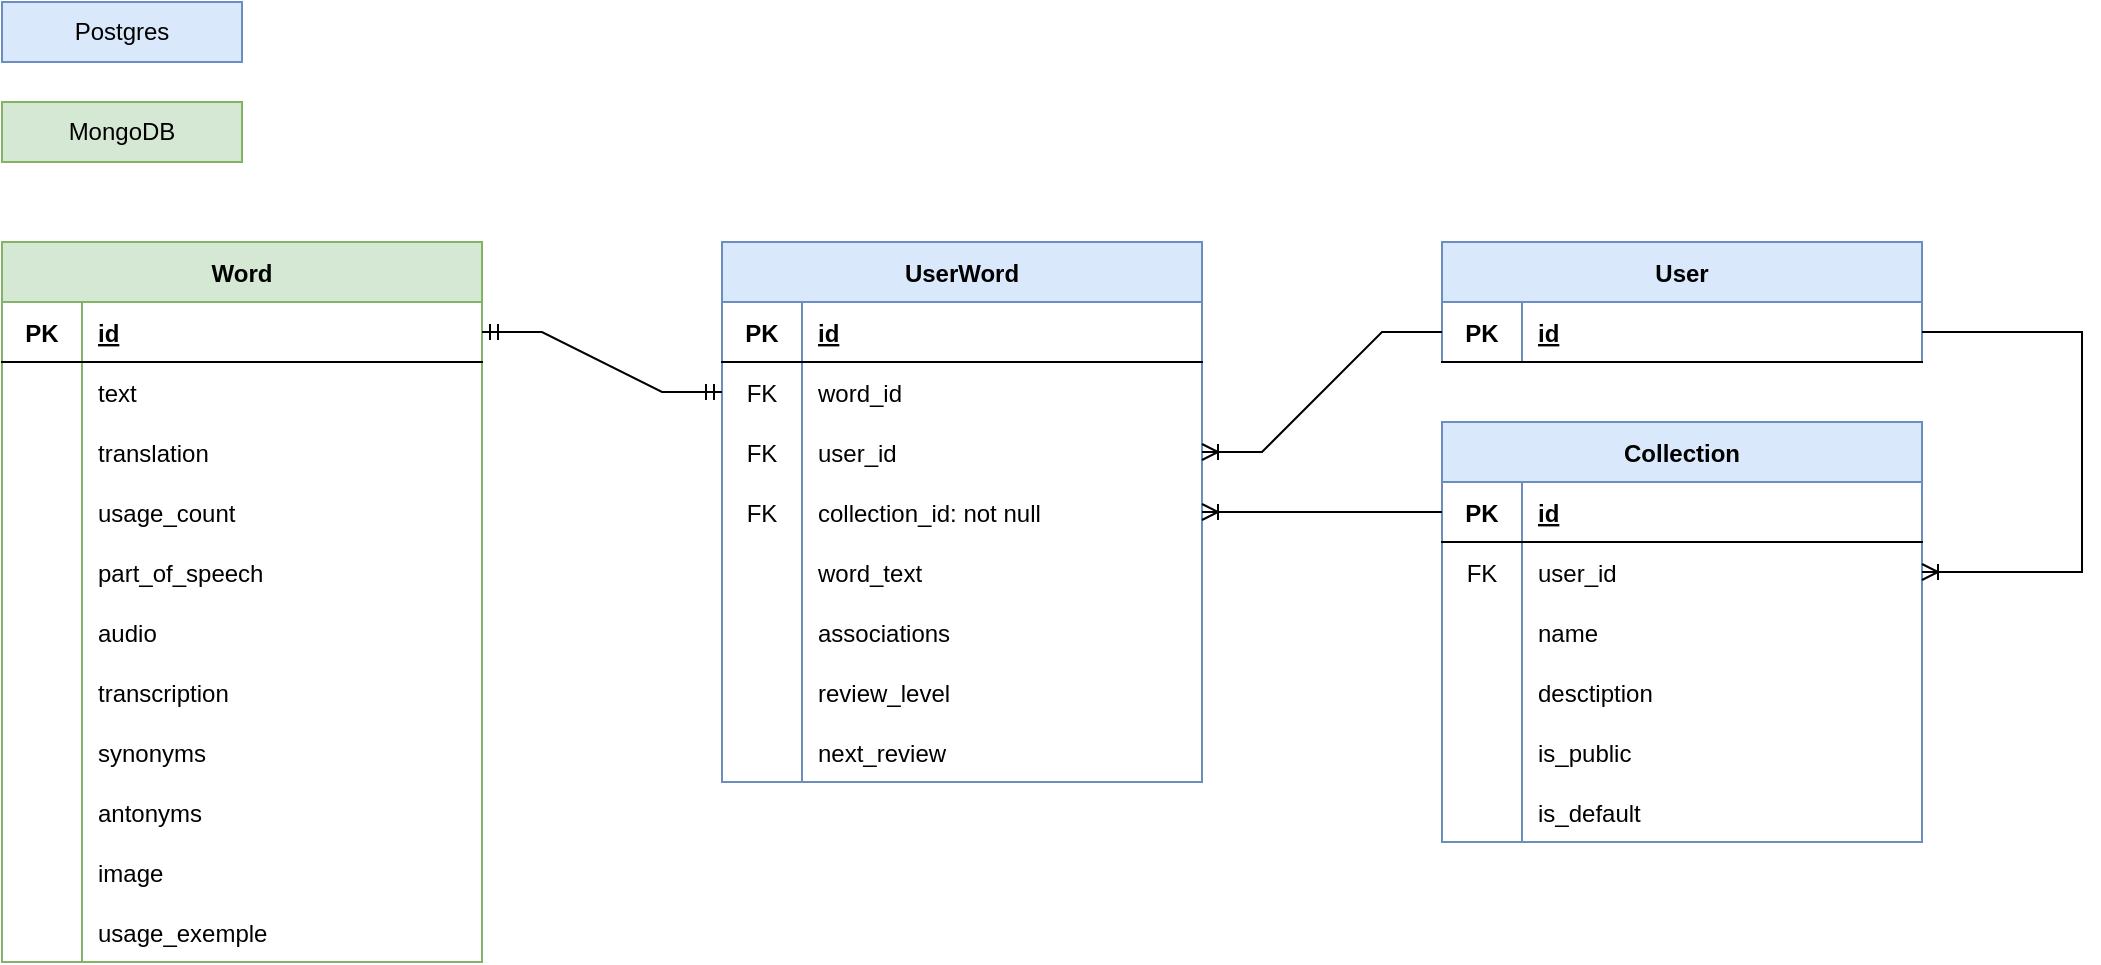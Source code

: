 <mxfile version="27.0.5">
  <diagram id="R2lEEEUBdFMjLlhIrx00" name="Page-1">
    <mxGraphModel dx="1375" dy="618" grid="1" gridSize="10" guides="1" tooltips="1" connect="1" arrows="1" fold="1" page="1" pageScale="1" pageWidth="850" pageHeight="1100" math="0" shadow="0" extFonts="Permanent Marker^https://fonts.googleapis.com/css?family=Permanent+Marker">
      <root>
        <mxCell id="0" />
        <mxCell id="1" parent="0" />
        <mxCell id="C-vyLk0tnHw3VtMMgP7b-23" value="Word" style="shape=table;startSize=30;container=1;collapsible=1;childLayout=tableLayout;fixedRows=1;rowLines=0;fontStyle=1;align=center;resizeLast=1;fillColor=#d5e8d4;strokeColor=#82b366;" parent="1" vertex="1">
          <mxGeometry x="320" y="240" width="240" height="360" as="geometry">
            <mxRectangle x="120" y="120" width="100" height="30" as="alternateBounds" />
          </mxGeometry>
        </mxCell>
        <mxCell id="C-vyLk0tnHw3VtMMgP7b-24" value="" style="shape=partialRectangle;collapsible=0;dropTarget=0;pointerEvents=0;fillColor=none;points=[[0,0.5],[1,0.5]];portConstraint=eastwest;top=0;left=0;right=0;bottom=1;" parent="C-vyLk0tnHw3VtMMgP7b-23" vertex="1">
          <mxGeometry y="30" width="240" height="30" as="geometry" />
        </mxCell>
        <mxCell id="C-vyLk0tnHw3VtMMgP7b-25" value="PK" style="shape=partialRectangle;overflow=hidden;connectable=0;fillColor=none;top=0;left=0;bottom=0;right=0;fontStyle=1;" parent="C-vyLk0tnHw3VtMMgP7b-24" vertex="1">
          <mxGeometry width="40" height="30" as="geometry">
            <mxRectangle width="40" height="30" as="alternateBounds" />
          </mxGeometry>
        </mxCell>
        <mxCell id="C-vyLk0tnHw3VtMMgP7b-26" value="id" style="shape=partialRectangle;overflow=hidden;connectable=0;fillColor=none;top=0;left=0;bottom=0;right=0;align=left;spacingLeft=6;fontStyle=5;" parent="C-vyLk0tnHw3VtMMgP7b-24" vertex="1">
          <mxGeometry x="40" width="200" height="30" as="geometry">
            <mxRectangle width="200" height="30" as="alternateBounds" />
          </mxGeometry>
        </mxCell>
        <mxCell id="C-vyLk0tnHw3VtMMgP7b-27" value="" style="shape=partialRectangle;collapsible=0;dropTarget=0;pointerEvents=0;fillColor=none;points=[[0,0.5],[1,0.5]];portConstraint=eastwest;top=0;left=0;right=0;bottom=0;" parent="C-vyLk0tnHw3VtMMgP7b-23" vertex="1">
          <mxGeometry y="60" width="240" height="30" as="geometry" />
        </mxCell>
        <mxCell id="C-vyLk0tnHw3VtMMgP7b-28" value="" style="shape=partialRectangle;overflow=hidden;connectable=0;fillColor=none;top=0;left=0;bottom=0;right=0;" parent="C-vyLk0tnHw3VtMMgP7b-27" vertex="1">
          <mxGeometry width="40" height="30" as="geometry">
            <mxRectangle width="40" height="30" as="alternateBounds" />
          </mxGeometry>
        </mxCell>
        <mxCell id="C-vyLk0tnHw3VtMMgP7b-29" value="text" style="shape=partialRectangle;overflow=hidden;connectable=0;fillColor=none;top=0;left=0;bottom=0;right=0;align=left;spacingLeft=6;" parent="C-vyLk0tnHw3VtMMgP7b-27" vertex="1">
          <mxGeometry x="40" width="200" height="30" as="geometry">
            <mxRectangle width="200" height="30" as="alternateBounds" />
          </mxGeometry>
        </mxCell>
        <mxCell id="F-sReFvH-4bTbb94XyUP-4" value="" style="shape=partialRectangle;collapsible=0;dropTarget=0;pointerEvents=0;fillColor=none;points=[[0,0.5],[1,0.5]];portConstraint=eastwest;top=0;left=0;right=0;bottom=0;" parent="C-vyLk0tnHw3VtMMgP7b-23" vertex="1">
          <mxGeometry y="90" width="240" height="30" as="geometry" />
        </mxCell>
        <mxCell id="F-sReFvH-4bTbb94XyUP-5" value="" style="shape=partialRectangle;overflow=hidden;connectable=0;fillColor=none;top=0;left=0;bottom=0;right=0;" parent="F-sReFvH-4bTbb94XyUP-4" vertex="1">
          <mxGeometry width="40" height="30" as="geometry">
            <mxRectangle width="40" height="30" as="alternateBounds" />
          </mxGeometry>
        </mxCell>
        <mxCell id="F-sReFvH-4bTbb94XyUP-6" value="translation" style="shape=partialRectangle;overflow=hidden;connectable=0;fillColor=none;top=0;left=0;bottom=0;right=0;align=left;spacingLeft=6;" parent="F-sReFvH-4bTbb94XyUP-4" vertex="1">
          <mxGeometry x="40" width="200" height="30" as="geometry">
            <mxRectangle width="200" height="30" as="alternateBounds" />
          </mxGeometry>
        </mxCell>
        <mxCell id="ywb25JipgvPAhc3oe862-24" style="shape=partialRectangle;collapsible=0;dropTarget=0;pointerEvents=0;fillColor=none;points=[[0,0.5],[1,0.5]];portConstraint=eastwest;top=0;left=0;right=0;bottom=0;" parent="C-vyLk0tnHw3VtMMgP7b-23" vertex="1">
          <mxGeometry y="120" width="240" height="30" as="geometry" />
        </mxCell>
        <mxCell id="ywb25JipgvPAhc3oe862-25" style="shape=partialRectangle;overflow=hidden;connectable=0;fillColor=none;top=0;left=0;bottom=0;right=0;" parent="ywb25JipgvPAhc3oe862-24" vertex="1">
          <mxGeometry width="40" height="30" as="geometry">
            <mxRectangle width="40" height="30" as="alternateBounds" />
          </mxGeometry>
        </mxCell>
        <mxCell id="ywb25JipgvPAhc3oe862-26" value="usage_count" style="shape=partialRectangle;overflow=hidden;connectable=0;fillColor=none;top=0;left=0;bottom=0;right=0;align=left;spacingLeft=6;" parent="ywb25JipgvPAhc3oe862-24" vertex="1">
          <mxGeometry x="40" width="200" height="30" as="geometry">
            <mxRectangle width="200" height="30" as="alternateBounds" />
          </mxGeometry>
        </mxCell>
        <mxCell id="rDy19cfPk4_bz0ccWUAK-1337" style="shape=partialRectangle;collapsible=0;dropTarget=0;pointerEvents=0;fillColor=none;points=[[0,0.5],[1,0.5]];portConstraint=eastwest;top=0;left=0;right=0;bottom=0;" parent="C-vyLk0tnHw3VtMMgP7b-23" vertex="1">
          <mxGeometry y="150" width="240" height="30" as="geometry" />
        </mxCell>
        <mxCell id="rDy19cfPk4_bz0ccWUAK-1338" style="shape=partialRectangle;overflow=hidden;connectable=0;fillColor=none;top=0;left=0;bottom=0;right=0;" parent="rDy19cfPk4_bz0ccWUAK-1337" vertex="1">
          <mxGeometry width="40" height="30" as="geometry">
            <mxRectangle width="40" height="30" as="alternateBounds" />
          </mxGeometry>
        </mxCell>
        <mxCell id="rDy19cfPk4_bz0ccWUAK-1339" value="part_of_speech" style="shape=partialRectangle;overflow=hidden;connectable=0;fillColor=none;top=0;left=0;bottom=0;right=0;align=left;spacingLeft=6;" parent="rDy19cfPk4_bz0ccWUAK-1337" vertex="1">
          <mxGeometry x="40" width="200" height="30" as="geometry">
            <mxRectangle width="200" height="30" as="alternateBounds" />
          </mxGeometry>
        </mxCell>
        <mxCell id="F-sReFvH-4bTbb94XyUP-7" value="" style="shape=partialRectangle;collapsible=0;dropTarget=0;pointerEvents=0;fillColor=none;points=[[0,0.5],[1,0.5]];portConstraint=eastwest;top=0;left=0;right=0;bottom=0;" parent="C-vyLk0tnHw3VtMMgP7b-23" vertex="1">
          <mxGeometry y="180" width="240" height="30" as="geometry" />
        </mxCell>
        <mxCell id="F-sReFvH-4bTbb94XyUP-8" value="" style="shape=partialRectangle;overflow=hidden;connectable=0;fillColor=none;top=0;left=0;bottom=0;right=0;" parent="F-sReFvH-4bTbb94XyUP-7" vertex="1">
          <mxGeometry width="40" height="30" as="geometry">
            <mxRectangle width="40" height="30" as="alternateBounds" />
          </mxGeometry>
        </mxCell>
        <mxCell id="F-sReFvH-4bTbb94XyUP-9" value="audio" style="shape=partialRectangle;overflow=hidden;connectable=0;fillColor=none;top=0;left=0;bottom=0;right=0;align=left;spacingLeft=6;" parent="F-sReFvH-4bTbb94XyUP-7" vertex="1">
          <mxGeometry x="40" width="200" height="30" as="geometry">
            <mxRectangle width="200" height="30" as="alternateBounds" />
          </mxGeometry>
        </mxCell>
        <mxCell id="F-sReFvH-4bTbb94XyUP-1" value="" style="shape=partialRectangle;collapsible=0;dropTarget=0;pointerEvents=0;fillColor=none;points=[[0,0.5],[1,0.5]];portConstraint=eastwest;top=0;left=0;right=0;bottom=0;" parent="C-vyLk0tnHw3VtMMgP7b-23" vertex="1">
          <mxGeometry y="210" width="240" height="30" as="geometry" />
        </mxCell>
        <mxCell id="F-sReFvH-4bTbb94XyUP-2" value="" style="shape=partialRectangle;overflow=hidden;connectable=0;fillColor=none;top=0;left=0;bottom=0;right=0;" parent="F-sReFvH-4bTbb94XyUP-1" vertex="1">
          <mxGeometry width="40" height="30" as="geometry">
            <mxRectangle width="40" height="30" as="alternateBounds" />
          </mxGeometry>
        </mxCell>
        <mxCell id="F-sReFvH-4bTbb94XyUP-3" value="transcription" style="shape=partialRectangle;overflow=hidden;connectable=0;fillColor=none;top=0;left=0;bottom=0;right=0;align=left;spacingLeft=6;" parent="F-sReFvH-4bTbb94XyUP-1" vertex="1">
          <mxGeometry x="40" width="200" height="30" as="geometry">
            <mxRectangle width="200" height="30" as="alternateBounds" />
          </mxGeometry>
        </mxCell>
        <mxCell id="F-sReFvH-4bTbb94XyUP-49" value="" style="shape=partialRectangle;collapsible=0;dropTarget=0;pointerEvents=0;fillColor=none;points=[[0,0.5],[1,0.5]];portConstraint=eastwest;top=0;left=0;right=0;bottom=0;" parent="C-vyLk0tnHw3VtMMgP7b-23" vertex="1">
          <mxGeometry y="240" width="240" height="30" as="geometry" />
        </mxCell>
        <mxCell id="F-sReFvH-4bTbb94XyUP-50" value="" style="shape=partialRectangle;overflow=hidden;connectable=0;fillColor=none;top=0;left=0;bottom=0;right=0;" parent="F-sReFvH-4bTbb94XyUP-49" vertex="1">
          <mxGeometry width="40" height="30" as="geometry">
            <mxRectangle width="40" height="30" as="alternateBounds" />
          </mxGeometry>
        </mxCell>
        <mxCell id="F-sReFvH-4bTbb94XyUP-51" value="synonyms" style="shape=partialRectangle;overflow=hidden;connectable=0;fillColor=none;top=0;left=0;bottom=0;right=0;align=left;spacingLeft=6;" parent="F-sReFvH-4bTbb94XyUP-49" vertex="1">
          <mxGeometry x="40" width="200" height="30" as="geometry">
            <mxRectangle width="200" height="30" as="alternateBounds" />
          </mxGeometry>
        </mxCell>
        <mxCell id="F-sReFvH-4bTbb94XyUP-52" value="" style="shape=partialRectangle;collapsible=0;dropTarget=0;pointerEvents=0;fillColor=none;points=[[0,0.5],[1,0.5]];portConstraint=eastwest;top=0;left=0;right=0;bottom=0;" parent="C-vyLk0tnHw3VtMMgP7b-23" vertex="1">
          <mxGeometry y="270" width="240" height="30" as="geometry" />
        </mxCell>
        <mxCell id="F-sReFvH-4bTbb94XyUP-53" value="" style="shape=partialRectangle;overflow=hidden;connectable=0;fillColor=none;top=0;left=0;bottom=0;right=0;" parent="F-sReFvH-4bTbb94XyUP-52" vertex="1">
          <mxGeometry width="40" height="30" as="geometry">
            <mxRectangle width="40" height="30" as="alternateBounds" />
          </mxGeometry>
        </mxCell>
        <mxCell id="F-sReFvH-4bTbb94XyUP-54" value="antonyms" style="shape=partialRectangle;overflow=hidden;connectable=0;fillColor=none;top=0;left=0;bottom=0;right=0;align=left;spacingLeft=6;" parent="F-sReFvH-4bTbb94XyUP-52" vertex="1">
          <mxGeometry x="40" width="200" height="30" as="geometry">
            <mxRectangle width="200" height="30" as="alternateBounds" />
          </mxGeometry>
        </mxCell>
        <mxCell id="F-sReFvH-4bTbb94XyUP-55" value="" style="shape=partialRectangle;collapsible=0;dropTarget=0;pointerEvents=0;fillColor=none;points=[[0,0.5],[1,0.5]];portConstraint=eastwest;top=0;left=0;right=0;bottom=0;" parent="C-vyLk0tnHw3VtMMgP7b-23" vertex="1">
          <mxGeometry y="300" width="240" height="30" as="geometry" />
        </mxCell>
        <mxCell id="F-sReFvH-4bTbb94XyUP-56" value="" style="shape=partialRectangle;overflow=hidden;connectable=0;fillColor=none;top=0;left=0;bottom=0;right=0;" parent="F-sReFvH-4bTbb94XyUP-55" vertex="1">
          <mxGeometry width="40" height="30" as="geometry">
            <mxRectangle width="40" height="30" as="alternateBounds" />
          </mxGeometry>
        </mxCell>
        <mxCell id="F-sReFvH-4bTbb94XyUP-57" value="image" style="shape=partialRectangle;overflow=hidden;connectable=0;fillColor=none;top=0;left=0;bottom=0;right=0;align=left;spacingLeft=6;" parent="F-sReFvH-4bTbb94XyUP-55" vertex="1">
          <mxGeometry x="40" width="200" height="30" as="geometry">
            <mxRectangle width="200" height="30" as="alternateBounds" />
          </mxGeometry>
        </mxCell>
        <mxCell id="F-sReFvH-4bTbb94XyUP-58" value="" style="shape=partialRectangle;collapsible=0;dropTarget=0;pointerEvents=0;fillColor=none;points=[[0,0.5],[1,0.5]];portConstraint=eastwest;top=0;left=0;right=0;bottom=0;" parent="C-vyLk0tnHw3VtMMgP7b-23" vertex="1">
          <mxGeometry y="330" width="240" height="30" as="geometry" />
        </mxCell>
        <mxCell id="F-sReFvH-4bTbb94XyUP-59" value="" style="shape=partialRectangle;overflow=hidden;connectable=0;fillColor=none;top=0;left=0;bottom=0;right=0;" parent="F-sReFvH-4bTbb94XyUP-58" vertex="1">
          <mxGeometry width="40" height="30" as="geometry">
            <mxRectangle width="40" height="30" as="alternateBounds" />
          </mxGeometry>
        </mxCell>
        <mxCell id="F-sReFvH-4bTbb94XyUP-60" value="usage_exemple" style="shape=partialRectangle;overflow=hidden;connectable=0;fillColor=none;top=0;left=0;bottom=0;right=0;align=left;spacingLeft=6;" parent="F-sReFvH-4bTbb94XyUP-58" vertex="1">
          <mxGeometry x="40" width="200" height="30" as="geometry">
            <mxRectangle width="200" height="30" as="alternateBounds" />
          </mxGeometry>
        </mxCell>
        <mxCell id="F-sReFvH-4bTbb94XyUP-32" value="User" style="shape=table;startSize=30;container=1;collapsible=1;childLayout=tableLayout;fixedRows=1;rowLines=0;fontStyle=1;align=center;resizeLast=1;fillColor=#dae8fc;strokeColor=#6c8ebf;" parent="1" vertex="1">
          <mxGeometry x="1040" y="240" width="240" height="60" as="geometry">
            <mxRectangle x="120" y="120" width="100" height="30" as="alternateBounds" />
          </mxGeometry>
        </mxCell>
        <mxCell id="F-sReFvH-4bTbb94XyUP-33" value="" style="shape=partialRectangle;collapsible=0;dropTarget=0;pointerEvents=0;fillColor=none;points=[[0,0.5],[1,0.5]];portConstraint=eastwest;top=0;left=0;right=0;bottom=1;" parent="F-sReFvH-4bTbb94XyUP-32" vertex="1">
          <mxGeometry y="30" width="240" height="30" as="geometry" />
        </mxCell>
        <mxCell id="F-sReFvH-4bTbb94XyUP-34" value="PK" style="shape=partialRectangle;overflow=hidden;connectable=0;fillColor=none;top=0;left=0;bottom=0;right=0;fontStyle=1;" parent="F-sReFvH-4bTbb94XyUP-33" vertex="1">
          <mxGeometry width="40" height="30" as="geometry">
            <mxRectangle width="40" height="30" as="alternateBounds" />
          </mxGeometry>
        </mxCell>
        <mxCell id="F-sReFvH-4bTbb94XyUP-35" value="id" style="shape=partialRectangle;overflow=hidden;connectable=0;fillColor=none;top=0;left=0;bottom=0;right=0;align=left;spacingLeft=6;fontStyle=5;" parent="F-sReFvH-4bTbb94XyUP-33" vertex="1">
          <mxGeometry x="40" width="200" height="30" as="geometry">
            <mxRectangle width="200" height="30" as="alternateBounds" />
          </mxGeometry>
        </mxCell>
        <mxCell id="F-sReFvH-4bTbb94XyUP-48" style="edgeStyle=orthogonalEdgeStyle;rounded=0;orthogonalLoop=1;jettySize=auto;html=1;exitX=1;exitY=0.5;exitDx=0;exitDy=0;" parent="1" target="F-sReFvH-4bTbb94XyUP-33" edge="1">
          <mxGeometry relative="1" as="geometry" />
        </mxCell>
        <mxCell id="rDy19cfPk4_bz0ccWUAK-1" value="Collection" style="shape=table;startSize=30;container=1;collapsible=1;childLayout=tableLayout;fixedRows=1;rowLines=0;fontStyle=1;align=center;resizeLast=1;fillColor=#dae8fc;strokeColor=#6c8ebf;" parent="1" vertex="1">
          <mxGeometry x="1040" y="330" width="240" height="210" as="geometry">
            <mxRectangle x="850" y="80" width="100" height="30" as="alternateBounds" />
          </mxGeometry>
        </mxCell>
        <mxCell id="rDy19cfPk4_bz0ccWUAK-2" value="" style="shape=partialRectangle;collapsible=0;dropTarget=0;pointerEvents=0;fillColor=none;points=[[0,0.5],[1,0.5]];portConstraint=eastwest;top=0;left=0;right=0;bottom=1;" parent="rDy19cfPk4_bz0ccWUAK-1" vertex="1">
          <mxGeometry y="30" width="240" height="30" as="geometry" />
        </mxCell>
        <mxCell id="rDy19cfPk4_bz0ccWUAK-3" value="PK" style="shape=partialRectangle;overflow=hidden;connectable=0;fillColor=none;top=0;left=0;bottom=0;right=0;fontStyle=1;" parent="rDy19cfPk4_bz0ccWUAK-2" vertex="1">
          <mxGeometry width="40" height="30" as="geometry">
            <mxRectangle width="40" height="30" as="alternateBounds" />
          </mxGeometry>
        </mxCell>
        <mxCell id="rDy19cfPk4_bz0ccWUAK-4" value="id" style="shape=partialRectangle;overflow=hidden;connectable=0;fillColor=none;top=0;left=0;bottom=0;right=0;align=left;spacingLeft=6;fontStyle=5;" parent="rDy19cfPk4_bz0ccWUAK-2" vertex="1">
          <mxGeometry x="40" width="200" height="30" as="geometry">
            <mxRectangle width="200" height="30" as="alternateBounds" />
          </mxGeometry>
        </mxCell>
        <mxCell id="ywb25JipgvPAhc3oe862-16" style="shape=partialRectangle;collapsible=0;dropTarget=0;pointerEvents=0;fillColor=none;points=[[0,0.5],[1,0.5]];portConstraint=eastwest;top=0;left=0;right=0;bottom=0;" parent="rDy19cfPk4_bz0ccWUAK-1" vertex="1">
          <mxGeometry y="60" width="240" height="30" as="geometry" />
        </mxCell>
        <mxCell id="ywb25JipgvPAhc3oe862-17" value="FK" style="shape=partialRectangle;overflow=hidden;connectable=0;fillColor=none;top=0;left=0;bottom=0;right=0;" parent="ywb25JipgvPAhc3oe862-16" vertex="1">
          <mxGeometry width="40" height="30" as="geometry">
            <mxRectangle width="40" height="30" as="alternateBounds" />
          </mxGeometry>
        </mxCell>
        <mxCell id="ywb25JipgvPAhc3oe862-18" value="user_id" style="shape=partialRectangle;overflow=hidden;connectable=0;fillColor=none;top=0;left=0;bottom=0;right=0;align=left;spacingLeft=6;" parent="ywb25JipgvPAhc3oe862-16" vertex="1">
          <mxGeometry x="40" width="200" height="30" as="geometry">
            <mxRectangle width="200" height="30" as="alternateBounds" />
          </mxGeometry>
        </mxCell>
        <mxCell id="rDy19cfPk4_bz0ccWUAK-5" value="" style="shape=partialRectangle;collapsible=0;dropTarget=0;pointerEvents=0;fillColor=none;points=[[0,0.5],[1,0.5]];portConstraint=eastwest;top=0;left=0;right=0;bottom=0;" parent="rDy19cfPk4_bz0ccWUAK-1" vertex="1">
          <mxGeometry y="90" width="240" height="30" as="geometry" />
        </mxCell>
        <mxCell id="rDy19cfPk4_bz0ccWUAK-6" value="" style="shape=partialRectangle;overflow=hidden;connectable=0;fillColor=none;top=0;left=0;bottom=0;right=0;" parent="rDy19cfPk4_bz0ccWUAK-5" vertex="1">
          <mxGeometry width="40" height="30" as="geometry">
            <mxRectangle width="40" height="30" as="alternateBounds" />
          </mxGeometry>
        </mxCell>
        <mxCell id="rDy19cfPk4_bz0ccWUAK-7" value="name" style="shape=partialRectangle;overflow=hidden;connectable=0;fillColor=none;top=0;left=0;bottom=0;right=0;align=left;spacingLeft=6;" parent="rDy19cfPk4_bz0ccWUAK-5" vertex="1">
          <mxGeometry x="40" width="200" height="30" as="geometry">
            <mxRectangle width="200" height="30" as="alternateBounds" />
          </mxGeometry>
        </mxCell>
        <mxCell id="rDy19cfPk4_bz0ccWUAK-1334" style="shape=partialRectangle;collapsible=0;dropTarget=0;pointerEvents=0;fillColor=none;points=[[0,0.5],[1,0.5]];portConstraint=eastwest;top=0;left=0;right=0;bottom=0;" parent="rDy19cfPk4_bz0ccWUAK-1" vertex="1">
          <mxGeometry y="120" width="240" height="30" as="geometry" />
        </mxCell>
        <mxCell id="rDy19cfPk4_bz0ccWUAK-1335" style="shape=partialRectangle;overflow=hidden;connectable=0;fillColor=none;top=0;left=0;bottom=0;right=0;" parent="rDy19cfPk4_bz0ccWUAK-1334" vertex="1">
          <mxGeometry width="40" height="30" as="geometry">
            <mxRectangle width="40" height="30" as="alternateBounds" />
          </mxGeometry>
        </mxCell>
        <mxCell id="rDy19cfPk4_bz0ccWUAK-1336" value="desctiption" style="shape=partialRectangle;overflow=hidden;connectable=0;fillColor=none;top=0;left=0;bottom=0;right=0;align=left;spacingLeft=6;" parent="rDy19cfPk4_bz0ccWUAK-1334" vertex="1">
          <mxGeometry x="40" width="200" height="30" as="geometry">
            <mxRectangle width="200" height="30" as="alternateBounds" />
          </mxGeometry>
        </mxCell>
        <mxCell id="DaHmQ6bh-dipH6GvhyDm-17" style="shape=partialRectangle;collapsible=0;dropTarget=0;pointerEvents=0;fillColor=none;points=[[0,0.5],[1,0.5]];portConstraint=eastwest;top=0;left=0;right=0;bottom=0;" vertex="1" parent="rDy19cfPk4_bz0ccWUAK-1">
          <mxGeometry y="150" width="240" height="30" as="geometry" />
        </mxCell>
        <mxCell id="DaHmQ6bh-dipH6GvhyDm-18" style="shape=partialRectangle;overflow=hidden;connectable=0;fillColor=none;top=0;left=0;bottom=0;right=0;" vertex="1" parent="DaHmQ6bh-dipH6GvhyDm-17">
          <mxGeometry width="40" height="30" as="geometry">
            <mxRectangle width="40" height="30" as="alternateBounds" />
          </mxGeometry>
        </mxCell>
        <mxCell id="DaHmQ6bh-dipH6GvhyDm-19" value="is_public" style="shape=partialRectangle;overflow=hidden;connectable=0;fillColor=none;top=0;left=0;bottom=0;right=0;align=left;spacingLeft=6;" vertex="1" parent="DaHmQ6bh-dipH6GvhyDm-17">
          <mxGeometry x="40" width="200" height="30" as="geometry">
            <mxRectangle width="200" height="30" as="alternateBounds" />
          </mxGeometry>
        </mxCell>
        <mxCell id="DaHmQ6bh-dipH6GvhyDm-20" style="shape=partialRectangle;collapsible=0;dropTarget=0;pointerEvents=0;fillColor=none;points=[[0,0.5],[1,0.5]];portConstraint=eastwest;top=0;left=0;right=0;bottom=0;" vertex="1" parent="rDy19cfPk4_bz0ccWUAK-1">
          <mxGeometry y="180" width="240" height="30" as="geometry" />
        </mxCell>
        <mxCell id="DaHmQ6bh-dipH6GvhyDm-21" style="shape=partialRectangle;overflow=hidden;connectable=0;fillColor=none;top=0;left=0;bottom=0;right=0;" vertex="1" parent="DaHmQ6bh-dipH6GvhyDm-20">
          <mxGeometry width="40" height="30" as="geometry">
            <mxRectangle width="40" height="30" as="alternateBounds" />
          </mxGeometry>
        </mxCell>
        <mxCell id="DaHmQ6bh-dipH6GvhyDm-22" value="is_default" style="shape=partialRectangle;overflow=hidden;connectable=0;fillColor=none;top=0;left=0;bottom=0;right=0;align=left;spacingLeft=6;" vertex="1" parent="DaHmQ6bh-dipH6GvhyDm-20">
          <mxGeometry x="40" width="200" height="30" as="geometry">
            <mxRectangle width="200" height="30" as="alternateBounds" />
          </mxGeometry>
        </mxCell>
        <mxCell id="rDy19cfPk4_bz0ccWUAK-738" value="UserWord" style="shape=table;startSize=30;container=1;collapsible=1;childLayout=tableLayout;fixedRows=1;rowLines=0;fontStyle=1;align=center;resizeLast=1;fillColor=#dae8fc;strokeColor=#6c8ebf;" parent="1" vertex="1">
          <mxGeometry x="680" y="240" width="240" height="270" as="geometry">
            <mxRectangle x="120" y="120" width="100" height="30" as="alternateBounds" />
          </mxGeometry>
        </mxCell>
        <mxCell id="rDy19cfPk4_bz0ccWUAK-739" value="" style="shape=partialRectangle;collapsible=0;dropTarget=0;pointerEvents=0;fillColor=none;points=[[0,0.5],[1,0.5]];portConstraint=eastwest;top=0;left=0;right=0;bottom=1;" parent="rDy19cfPk4_bz0ccWUAK-738" vertex="1">
          <mxGeometry y="30" width="240" height="30" as="geometry" />
        </mxCell>
        <mxCell id="rDy19cfPk4_bz0ccWUAK-740" value="PK" style="shape=partialRectangle;overflow=hidden;connectable=0;fillColor=none;top=0;left=0;bottom=0;right=0;fontStyle=1;" parent="rDy19cfPk4_bz0ccWUAK-739" vertex="1">
          <mxGeometry width="40.0" height="30" as="geometry">
            <mxRectangle width="40.0" height="30" as="alternateBounds" />
          </mxGeometry>
        </mxCell>
        <mxCell id="rDy19cfPk4_bz0ccWUAK-741" value="id" style="shape=partialRectangle;overflow=hidden;connectable=0;fillColor=none;top=0;left=0;bottom=0;right=0;align=left;spacingLeft=6;fontStyle=5;" parent="rDy19cfPk4_bz0ccWUAK-739" vertex="1">
          <mxGeometry x="40.0" width="200.0" height="30" as="geometry">
            <mxRectangle width="200.0" height="30" as="alternateBounds" />
          </mxGeometry>
        </mxCell>
        <mxCell id="rDy19cfPk4_bz0ccWUAK-742" value="" style="shape=partialRectangle;collapsible=0;dropTarget=0;pointerEvents=0;fillColor=none;points=[[0,0.5],[1,0.5]];portConstraint=eastwest;top=0;left=0;right=0;bottom=0;" parent="rDy19cfPk4_bz0ccWUAK-738" vertex="1">
          <mxGeometry y="60" width="240" height="30" as="geometry" />
        </mxCell>
        <mxCell id="rDy19cfPk4_bz0ccWUAK-743" value="FK" style="shape=partialRectangle;overflow=hidden;connectable=0;fillColor=none;top=0;left=0;bottom=0;right=0;" parent="rDy19cfPk4_bz0ccWUAK-742" vertex="1">
          <mxGeometry width="40.0" height="30" as="geometry">
            <mxRectangle width="40.0" height="30" as="alternateBounds" />
          </mxGeometry>
        </mxCell>
        <mxCell id="rDy19cfPk4_bz0ccWUAK-744" value="word_id" style="shape=partialRectangle;overflow=hidden;connectable=0;fillColor=none;top=0;left=0;bottom=0;right=0;align=left;spacingLeft=6;" parent="rDy19cfPk4_bz0ccWUAK-742" vertex="1">
          <mxGeometry x="40.0" width="200.0" height="30" as="geometry">
            <mxRectangle width="200.0" height="30" as="alternateBounds" />
          </mxGeometry>
        </mxCell>
        <mxCell id="DaHmQ6bh-dipH6GvhyDm-7" style="shape=partialRectangle;collapsible=0;dropTarget=0;pointerEvents=0;fillColor=none;points=[[0,0.5],[1,0.5]];portConstraint=eastwest;top=0;left=0;right=0;bottom=0;" vertex="1" parent="rDy19cfPk4_bz0ccWUAK-738">
          <mxGeometry y="90" width="240" height="30" as="geometry" />
        </mxCell>
        <mxCell id="DaHmQ6bh-dipH6GvhyDm-8" value="FK" style="shape=partialRectangle;overflow=hidden;connectable=0;fillColor=none;top=0;left=0;bottom=0;right=0;" vertex="1" parent="DaHmQ6bh-dipH6GvhyDm-7">
          <mxGeometry width="40.0" height="30" as="geometry">
            <mxRectangle width="40.0" height="30" as="alternateBounds" />
          </mxGeometry>
        </mxCell>
        <mxCell id="DaHmQ6bh-dipH6GvhyDm-9" value="user_id" style="shape=partialRectangle;overflow=hidden;connectable=0;fillColor=none;top=0;left=0;bottom=0;right=0;align=left;spacingLeft=6;" vertex="1" parent="DaHmQ6bh-dipH6GvhyDm-7">
          <mxGeometry x="40.0" width="200.0" height="30" as="geometry">
            <mxRectangle width="200.0" height="30" as="alternateBounds" />
          </mxGeometry>
        </mxCell>
        <mxCell id="rDy19cfPk4_bz0ccWUAK-751" style="shape=partialRectangle;collapsible=0;dropTarget=0;pointerEvents=0;fillColor=none;points=[[0,0.5],[1,0.5]];portConstraint=eastwest;top=0;left=0;right=0;bottom=0;" parent="rDy19cfPk4_bz0ccWUAK-738" vertex="1">
          <mxGeometry y="120" width="240" height="30" as="geometry" />
        </mxCell>
        <mxCell id="rDy19cfPk4_bz0ccWUAK-752" value="FK" style="shape=partialRectangle;overflow=hidden;connectable=0;fillColor=none;top=0;left=0;bottom=0;right=0;" parent="rDy19cfPk4_bz0ccWUAK-751" vertex="1">
          <mxGeometry width="40.0" height="30" as="geometry">
            <mxRectangle width="40.0" height="30" as="alternateBounds" />
          </mxGeometry>
        </mxCell>
        <mxCell id="rDy19cfPk4_bz0ccWUAK-753" value="collection_id: not null" style="shape=partialRectangle;overflow=hidden;connectable=0;fillColor=none;top=0;left=0;bottom=0;right=0;align=left;spacingLeft=6;" parent="rDy19cfPk4_bz0ccWUAK-751" vertex="1">
          <mxGeometry x="40.0" width="200.0" height="30" as="geometry">
            <mxRectangle width="200.0" height="30" as="alternateBounds" />
          </mxGeometry>
        </mxCell>
        <mxCell id="ywb25JipgvPAhc3oe862-32" style="shape=partialRectangle;collapsible=0;dropTarget=0;pointerEvents=0;fillColor=none;points=[[0,0.5],[1,0.5]];portConstraint=eastwest;top=0;left=0;right=0;bottom=0;" parent="rDy19cfPk4_bz0ccWUAK-738" vertex="1">
          <mxGeometry y="150" width="240" height="30" as="geometry" />
        </mxCell>
        <mxCell id="ywb25JipgvPAhc3oe862-33" style="shape=partialRectangle;overflow=hidden;connectable=0;fillColor=none;top=0;left=0;bottom=0;right=0;" parent="ywb25JipgvPAhc3oe862-32" vertex="1">
          <mxGeometry width="40.0" height="30" as="geometry">
            <mxRectangle width="40.0" height="30" as="alternateBounds" />
          </mxGeometry>
        </mxCell>
        <mxCell id="ywb25JipgvPAhc3oe862-34" value="word_text" style="shape=partialRectangle;overflow=hidden;connectable=0;fillColor=none;top=0;left=0;bottom=0;right=0;align=left;spacingLeft=6;" parent="ywb25JipgvPAhc3oe862-32" vertex="1">
          <mxGeometry x="40.0" width="200.0" height="30" as="geometry">
            <mxRectangle width="200.0" height="30" as="alternateBounds" />
          </mxGeometry>
        </mxCell>
        <mxCell id="rDy19cfPk4_bz0ccWUAK-745" value="" style="shape=partialRectangle;collapsible=0;dropTarget=0;pointerEvents=0;fillColor=none;points=[[0,0.5],[1,0.5]];portConstraint=eastwest;top=0;left=0;right=0;bottom=0;" parent="rDy19cfPk4_bz0ccWUAK-738" vertex="1">
          <mxGeometry y="180" width="240" height="30" as="geometry" />
        </mxCell>
        <mxCell id="rDy19cfPk4_bz0ccWUAK-746" value="" style="shape=partialRectangle;overflow=hidden;connectable=0;fillColor=none;top=0;left=0;bottom=0;right=0;" parent="rDy19cfPk4_bz0ccWUAK-745" vertex="1">
          <mxGeometry width="40.0" height="30" as="geometry">
            <mxRectangle width="40.0" height="30" as="alternateBounds" />
          </mxGeometry>
        </mxCell>
        <mxCell id="rDy19cfPk4_bz0ccWUAK-747" value="associations" style="shape=partialRectangle;overflow=hidden;connectable=0;fillColor=none;top=0;left=0;bottom=0;right=0;align=left;spacingLeft=6;" parent="rDy19cfPk4_bz0ccWUAK-745" vertex="1">
          <mxGeometry x="40.0" width="200.0" height="30" as="geometry">
            <mxRectangle width="200.0" height="30" as="alternateBounds" />
          </mxGeometry>
        </mxCell>
        <mxCell id="rDy19cfPk4_bz0ccWUAK-748" value="" style="shape=partialRectangle;collapsible=0;dropTarget=0;pointerEvents=0;fillColor=none;points=[[0,0.5],[1,0.5]];portConstraint=eastwest;top=0;left=0;right=0;bottom=0;" parent="rDy19cfPk4_bz0ccWUAK-738" vertex="1">
          <mxGeometry y="210" width="240" height="30" as="geometry" />
        </mxCell>
        <mxCell id="rDy19cfPk4_bz0ccWUAK-749" value="" style="shape=partialRectangle;overflow=hidden;connectable=0;fillColor=none;top=0;left=0;bottom=0;right=0;" parent="rDy19cfPk4_bz0ccWUAK-748" vertex="1">
          <mxGeometry width="40.0" height="30" as="geometry">
            <mxRectangle width="40.0" height="30" as="alternateBounds" />
          </mxGeometry>
        </mxCell>
        <mxCell id="rDy19cfPk4_bz0ccWUAK-750" value="review_level" style="shape=partialRectangle;overflow=hidden;connectable=0;fillColor=none;top=0;left=0;bottom=0;right=0;align=left;spacingLeft=6;" parent="rDy19cfPk4_bz0ccWUAK-748" vertex="1">
          <mxGeometry x="40.0" width="200.0" height="30" as="geometry">
            <mxRectangle width="200.0" height="30" as="alternateBounds" />
          </mxGeometry>
        </mxCell>
        <mxCell id="ywb25JipgvPAhc3oe862-82" style="shape=partialRectangle;collapsible=0;dropTarget=0;pointerEvents=0;fillColor=none;points=[[0,0.5],[1,0.5]];portConstraint=eastwest;top=0;left=0;right=0;bottom=0;" parent="rDy19cfPk4_bz0ccWUAK-738" vertex="1">
          <mxGeometry y="240" width="240" height="30" as="geometry" />
        </mxCell>
        <mxCell id="ywb25JipgvPAhc3oe862-83" style="shape=partialRectangle;overflow=hidden;connectable=0;fillColor=none;top=0;left=0;bottom=0;right=0;" parent="ywb25JipgvPAhc3oe862-82" vertex="1">
          <mxGeometry width="40.0" height="30" as="geometry">
            <mxRectangle width="40.0" height="30" as="alternateBounds" />
          </mxGeometry>
        </mxCell>
        <mxCell id="ywb25JipgvPAhc3oe862-84" value="next_review" style="shape=partialRectangle;overflow=hidden;connectable=0;fillColor=none;top=0;left=0;bottom=0;right=0;align=left;spacingLeft=6;" parent="ywb25JipgvPAhc3oe862-82" vertex="1">
          <mxGeometry x="40.0" width="200.0" height="30" as="geometry">
            <mxRectangle width="200.0" height="30" as="alternateBounds" />
          </mxGeometry>
        </mxCell>
        <mxCell id="rDy19cfPk4_bz0ccWUAK-992" value="" style="edgeStyle=entityRelationEdgeStyle;fontSize=12;html=1;endArrow=ERoneToMany;rounded=0;" parent="1" source="rDy19cfPk4_bz0ccWUAK-2" target="rDy19cfPk4_bz0ccWUAK-751" edge="1">
          <mxGeometry width="100" height="100" relative="1" as="geometry">
            <mxPoint x="980" y="520" as="sourcePoint" />
            <mxPoint x="1080" y="420" as="targetPoint" />
          </mxGeometry>
        </mxCell>
        <mxCell id="rDy19cfPk4_bz0ccWUAK-993" value="" style="edgeStyle=entityRelationEdgeStyle;fontSize=12;html=1;endArrow=ERmandOne;startArrow=ERmandOne;rounded=0;" parent="1" source="C-vyLk0tnHw3VtMMgP7b-24" target="rDy19cfPk4_bz0ccWUAK-742" edge="1">
          <mxGeometry width="100" height="100" relative="1" as="geometry">
            <mxPoint x="620" y="410" as="sourcePoint" />
            <mxPoint x="720" y="310" as="targetPoint" />
          </mxGeometry>
        </mxCell>
        <mxCell id="ywb25JipgvPAhc3oe862-27" value="" style="edgeStyle=elbowEdgeStyle;fontSize=12;html=1;endArrow=ERoneToMany;rounded=0;" parent="1" source="F-sReFvH-4bTbb94XyUP-33" target="ywb25JipgvPAhc3oe862-16" edge="1">
          <mxGeometry width="100" height="100" relative="1" as="geometry">
            <mxPoint x="1510" y="330" as="sourcePoint" />
            <mxPoint x="1370" y="390" as="targetPoint" />
            <Array as="points">
              <mxPoint x="1360" y="370" />
            </Array>
          </mxGeometry>
        </mxCell>
        <mxCell id="ywb25JipgvPAhc3oe862-80" value="MongoDB" style="rounded=0;whiteSpace=wrap;html=1;fillColor=#d5e8d4;strokeColor=#82b366;" parent="1" vertex="1">
          <mxGeometry x="320" y="170" width="120" height="30" as="geometry" />
        </mxCell>
        <mxCell id="ywb25JipgvPAhc3oe862-81" value="Postgres" style="rounded=0;whiteSpace=wrap;html=1;fillColor=#dae8fc;strokeColor=#6c8ebf;" parent="1" vertex="1">
          <mxGeometry x="320" y="120" width="120" height="30" as="geometry" />
        </mxCell>
        <mxCell id="DaHmQ6bh-dipH6GvhyDm-13" value="" style="edgeStyle=entityRelationEdgeStyle;fontSize=12;html=1;endArrow=ERoneToMany;rounded=0;exitX=0;exitY=0.5;exitDx=0;exitDy=0;entryX=1;entryY=0.5;entryDx=0;entryDy=0;" edge="1" parent="1" source="F-sReFvH-4bTbb94XyUP-33" target="DaHmQ6bh-dipH6GvhyDm-7">
          <mxGeometry width="100" height="100" relative="1" as="geometry">
            <mxPoint x="1050" y="550" as="sourcePoint" />
            <mxPoint x="930" y="550" as="targetPoint" />
            <Array as="points">
              <mxPoint x="1020" y="470" />
            </Array>
          </mxGeometry>
        </mxCell>
      </root>
    </mxGraphModel>
  </diagram>
</mxfile>
